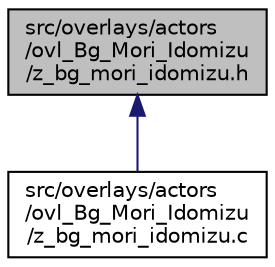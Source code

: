 digraph "src/overlays/actors/ovl_Bg_Mori_Idomizu/z_bg_mori_idomizu.h"
{
 // LATEX_PDF_SIZE
  edge [fontname="Helvetica",fontsize="10",labelfontname="Helvetica",labelfontsize="10"];
  node [fontname="Helvetica",fontsize="10",shape=record];
  Node1 [label="src/overlays/actors\l/ovl_Bg_Mori_Idomizu\l/z_bg_mori_idomizu.h",height=0.2,width=0.4,color="black", fillcolor="grey75", style="filled", fontcolor="black",tooltip=" "];
  Node1 -> Node2 [dir="back",color="midnightblue",fontsize="10",style="solid",fontname="Helvetica"];
  Node2 [label="src/overlays/actors\l/ovl_Bg_Mori_Idomizu\l/z_bg_mori_idomizu.c",height=0.2,width=0.4,color="black", fillcolor="white", style="filled",URL="$d3/d0c/z__bg__mori__idomizu_8c.html",tooltip=" "];
}
